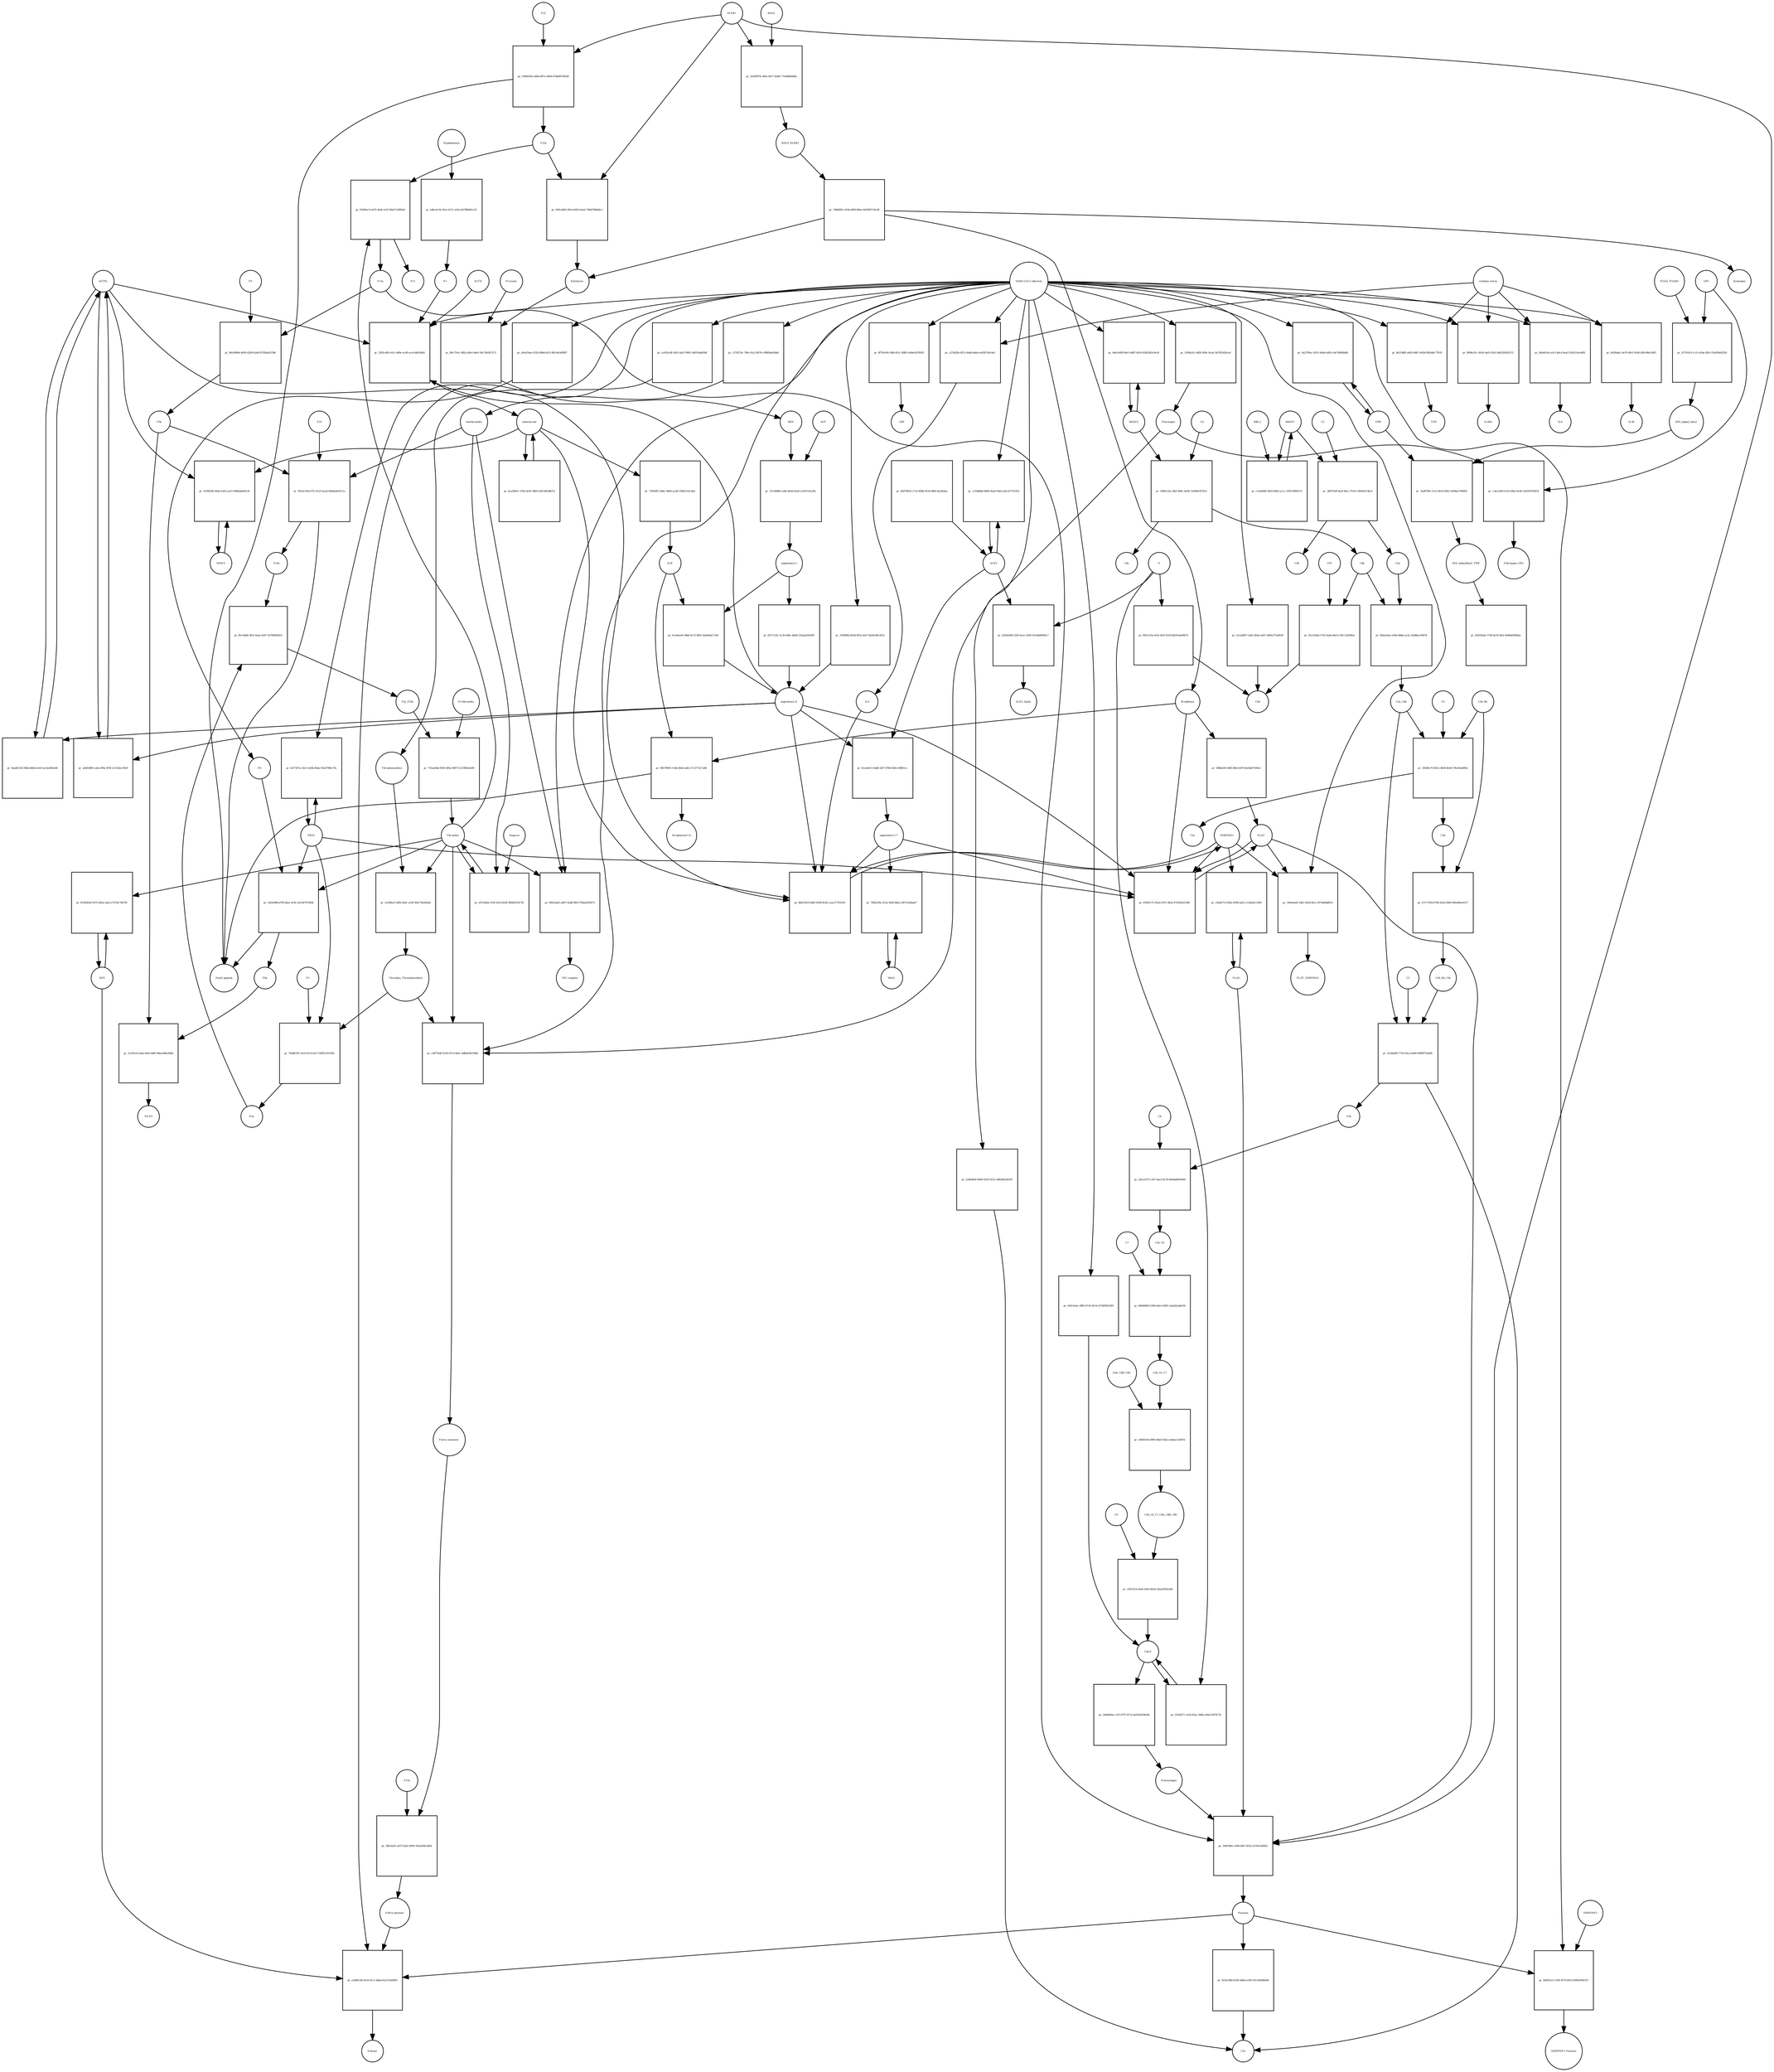 strict digraph  {
F8 [annotation="urn_miriam_hgnc_3546|urn_miriam_taxonomy_9606", bipartite=0, cls=macromolecule, fontsize=4, label=F8, shape=circle];
"pr_5efa098d-d7f9-4dec-8c9c-b3c407070fd4" [annotation="", bipartite=1, cls=process, fontsize=4, label="pr_5efa098d-d7f9-4dec-8c9c-b3c407070fd4", shape=square];
"Small peptide" [annotation=urn_miriam_mesh_D010446, bipartite=0, cls=macromolecule, fontsize=4, label="Small peptide", shape=circle];
F8a [annotation="urn_miriam_hgnc.symbol_F8|urn_miriam_mesh_D015944|urn_miriam_taxonomy_9606", bipartite=0, cls=macromolecule, fontsize=4, label=F8a, shape=circle];
Thrombin [annotation="urn_miriam_hgnc_3535|urn_miriam_taxonomy_9606", bipartite=0, cls=macromolecule, fontsize=4, label=Thrombin, shape=circle];
PROC [annotation="urn_miriam_hgnc_9451|urn_miriam_taxonomy_9606", bipartite=0, cls=macromolecule, fontsize=4, label=PROC, shape=circle];
AGTR1 [annotation=urn_miriam_hgnc_336, bipartite=0, cls=macromolecule, fontsize=4, label=AGTR1, shape=circle];
"pr_0aa66138-344b-466d-bc44-5ecfeefb6c86" [annotation="", bipartite=1, cls=process, fontsize=4, label="pr_0aa66138-344b-466d-bc44-5ecfeefb6c86", shape=square];
"angiotensin II" [annotation="urn_miriam_obo.chebi_CHEBI%3A2718|urn_miriam_taxonomy_9606", bipartite=0, cls="simple chemical", fontsize=4, label="angiotensin II", shape=circle];
NR3C2 [annotation="", bipartite=0, cls=macromolecule, fontsize=4, label=NR3C2, shape=circle];
"pr_4195f560-464a-4303-ae51-49bfabe69c34" [annotation="", bipartite=1, cls=process, fontsize=4, label="pr_4195f560-464a-4303-ae51-49bfabe69c34", shape=square];
aldosterone [annotation="urn_miriam_obo.chebi_CHEBI%3A27584", bipartite=0, cls="simple chemical", fontsize=4, label=aldosterone, shape=circle];
"pr_dca589e1-37de-4e91-9b03-b2b7d62d837a" [annotation="", bipartite=1, cls=process, fontsize=4, label="pr_dca589e1-37de-4e91-9b03-b2b7d62d837a", shape=square];
SERPINE1 [annotation="", bipartite=0, cls=macromolecule, fontsize=4, label=SERPINE1, shape=circle];
"pr_8b415619-bd6f-4589-8e42-caac57763359" [annotation="", bipartite=1, cls=process, fontsize=4, label="pr_8b415619-bd6f-4589-8e42-caac57763359", shape=square];
"angiotensin I-7" [annotation="urn_miriam_obo.chebi_CHEBI%3A55438|urn_miriam_taxonomy_9606", bipartite=0, cls="simple chemical", fontsize=4, label="angiotensin I-7", shape=circle];
IL6 [annotation="urn_miriam_hgnc_6018|urn_miriam_taxonomy_9606", bipartite=0, cls=macromolecule, fontsize=4, label=IL6, shape=circle];
"pr_3292cd0f-e41c-449e-ac60-ecac64424f9d" [annotation="", bipartite=1, cls=process, fontsize=4, label="pr_3292cd0f-e41c-449e-ac60-ecac64424f9d", shape=square];
"SARS-CoV-2 infection" [annotation="urn_miriam_taxonomy_2697049|urn_miriam_mesh_D012327", bipartite=0, cls=phenotype, fontsize=4, label="SARS-CoV-2 infection", shape=circle];
"K+" [annotation="urn_miriam_obo.chebi_CHEBI%3A29103", bipartite=0, cls="simple chemical", fontsize=4, label="K+", shape=circle];
ACTH [annotation=urn_miriam_hgnc_9201, bipartite=0, cls="simple chemical", fontsize=4, label=ACTH, shape=circle];
"pr_103fbffb-093d-4f52-ab27-b628c86c653c" [annotation="", bipartite=1, cls=process, fontsize=4, label="pr_103fbffb-093d-4f52-ab27-b628c86c653c", shape=square];
Bradykinin [annotation="urn_miriam_obo.chebi_CHEBI%3A3165|urn_miriam_taxonomy_9606", bipartite=0, cls=macromolecule, fontsize=4, label=Bradykinin, shape=circle];
"pr_98578993-11db-49a8-abb1-f113772c7a46" [annotation="", bipartite=1, cls=process, fontsize=4, label="pr_98578993-11db-49a8-abb1-f113772c7a46", shape=square];
"Bradykinin(1-5)" [annotation="urn_miriam_mesh_C079000|urn_miriam_taxonomy_9606", bipartite=0, cls=macromolecule, fontsize=4, label="Bradykinin(1-5)", shape=circle];
ACE [annotation="urn_miriam_hgnc_2707|urn_miriam_taxonomy_9606", bipartite=0, cls=macromolecule, fontsize=4, label=ACE, shape=circle];
"pr_5f8bb3f4-9d4f-4fb4-b470-8e64df7300e3" [annotation="", bipartite=1, cls=process, fontsize=4, label="pr_5f8bb3f4-9d4f-4fb4-b470-8e64df7300e3", shape=square];
PLAT [annotation="urn_miriam_hgnc_9051|urn_miriam_taxonomy_9606", bipartite=0, cls=macromolecule, fontsize=4, label=PLAT, shape=circle];
"pr_a0d0288f-ca0a-4f9a-876f-3c555dccf929" [annotation="", bipartite=1, cls=process, fontsize=4, label="pr_a0d0288f-ca0a-4f9a-876f-3c555dccf929", shape=square];
MAS1 [annotation="", bipartite=0, cls=macromolecule, fontsize=4, label=MAS1, shape=circle];
"pr_789b239e-321a-404f-bbb2-20f7cb1bbab7" [annotation="", bipartite=1, cls=process, fontsize=4, label="pr_789b239e-321a-404f-bbb2-20f7cb1bbab7", shape=square];
Fibrinogen [annotation="urn_miriam_pubmed_19296670|urn_miriam_obo.go_GO%3A0005577|urn_miriam_hgnc_3661|urn_miriam_hgnc_3662|urn_miriam_hgnc_3694|urn_miriam_taxonomy_9606", bipartite=0, cls=complex, fontsize=4, label=Fibrinogen, shape=circle];
"pr_c3ece500-f314-43ba-8c66-140247916f54" [annotation="", bipartite=1, cls=process, fontsize=4, label="pr_c3ece500-f314-43ba-8c66-140247916f54", shape=square];
GP6 [annotation="urn_miriam_hgnc_HGNC%3A14388|urn_miriam_taxonomy_9606", bipartite=0, cls=macromolecule, fontsize=4, label=GP6, shape=circle];
Fibrinogen_GP6 [annotation="urn_miriam_pubmed_19296670|urn_miriam_obo.go_GO%3A0005577|urn_miriam_hgnc_HGNC%3A14388|urn_miriam_taxonomy_9606", bipartite=0, cls=complex, fontsize=4, label=Fibrinogen_GP6, shape=circle];
GP6_alpha2_beta1 [annotation="urn_miriam_pubmed_25051961|urn_miriam_taxonomy_10090|urn_miriam_hgnc_14338|urn_miriam_hgnc_6137|urn_miriam_hgnc_6153", bipartite=0, cls=complex, fontsize=4, label=GP6_alpha2_beta1, shape=circle];
"pr_3ed67f0e-51e5-4b19-b961-4e98ae796494" [annotation="", bipartite=1, cls=process, fontsize=4, label="pr_3ed67f0e-51e5-4b19-b961-4e98ae796494", shape=square];
VWF [annotation="urn_miriam_hgnc_12726|urn_miriam_taxonomy_9606", bipartite=0, cls=macromolecule, fontsize=4, label=VWF, shape=circle];
GP6_alpha2beta1_VWF [annotation="urn_miriam_pubmed_25051961|urn_miriam_taxonomy_10090|urn_miriam_hgnc_14338|urn_miriam_hgnc_6137|urn_miriam_hgnc_6153|urn_miriam_hgnc_12726", bipartite=0, cls=complex, fontsize=4, label=GP6_alpha2beta1_VWF, shape=circle];
"pr_2f7103c3-cc13-41be-83fc-f2efd58d3350" [annotation="", bipartite=1, cls=process, fontsize=4, label="pr_2f7103c3-cc13-41be-83fc-f2efd58d3350", shape=square];
ITGA2_ITGAB1 [annotation="urn_miriam_intact_EBI-16428357|urn_miriam_hgnc_6137|urn_miriam_hgnc_6153|urn_miriam_taxonomy_9606", bipartite=0, cls=complex, fontsize=4, label=ITGA2_ITGAB1, shape=circle];
"pr_d5835ba0-1744-4e35-bfef-40d6dd380bac" [annotation="", bipartite=1, cls="omitted process", fontsize=4, label="pr_d5835ba0-1744-4e35-bfef-40d6dd380bac", shape=square];
"Fibrin polymer" [annotation="urn_miriam_mesh_C465961|urn_miriam_taxonomy_9606", bipartite=0, cls=macromolecule, fontsize=4, label="Fibrin polymer", shape=circle];
"pr_e2d9613b-01e0-41c1-bdab-fe2cf10a9f83" [annotation="", bipartite=1, cls=process, fontsize=4, label="pr_e2d9613b-01e0-41c1-bdab-fe2cf10a9f83", shape=square];
"D-dimer" [annotation="urn_miriam_pubmed_19008457|urn_miriam_mesh_C036309|urn_miriam_taxonomy_9606", bipartite=0, cls=macromolecule, fontsize=4, label="D-dimer", shape=circle];
Plasmin [annotation="urn_miriam_hgnc.symbol_PLG|urn_miriam_mesh_D005341|urn_miriam_brenda_3.4.21.7|urn_miriam_taxonomy_9606", bipartite=0, cls=macromolecule, fontsize=4, label=Plasmin, shape=circle];
TAFI [annotation="urn_miriam_hgnc_1546|urn_miriam_taxonomy_9606", bipartite=0, cls=macromolecule, fontsize=4, label=TAFI, shape=circle];
"Fibrin monomer" [annotation="urn_miriam_mesh_C011468|urn_miriam_taxonomy_9606", bipartite=0, cls=macromolecule, fontsize=4, label="Fibrin monomer", shape=circle];
"pr_38fcb201-a073-42fa-9095-302ee98c26b4" [annotation="", bipartite=1, cls=process, fontsize=4, label="pr_38fcb201-a073-42fa-9095-302ee98c26b4", shape=square];
F13a [annotation="urn_miriam_hgnc.symbol_F13|urn_miriam_mesh_D026122|urn_miriam_brenda_2.3.2.13|urn_miriam_taxonomy_9606", bipartite=0, cls=macromolecule, fontsize=4, label=F13a, shape=circle];
"pr_8e2186ff-a692-4d67-b928-f845ddc77b76" [annotation="", bipartite=1, cls=process, fontsize=4, label="pr_8e2186ff-a692-4d67-b928-f845ddc77b76", shape=square];
TNF [annotation="urn_miriam_hgnc_11892|urn_miriam_taxonomy_9606", bipartite=0, cls=macromolecule, fontsize=4, label=TNF, shape=circle];
"cytokine storm" [annotation="urn_miriam_pubmed_2504360|urn_miriam_taxonomy_9606", bipartite=0, cls=phenotype, fontsize=4, label="cytokine storm", shape=circle];
"pr_923ec80b-6249-48b4-a190-241cd9586446" [annotation="", bipartite=1, cls=process, fontsize=4, label="pr_923ec80b-6249-48b4-a190-241cd9586446", shape=square];
C5a [annotation="urn_miriam_hgnc.symbol_C5|urn_miriam_mesh_D015936|urn_miriam_taxonomy_9606", bipartite=0, cls=macromolecule, fontsize=4, label=C5a, shape=circle];
"pr_2dd9d65e-c12f-4797-917a-6e63a0038e9b" [annotation="", bipartite=1, cls=process, fontsize=4, label="pr_2dd9d65e-c12f-4797-917a-6e63a0038e9b", shape=square];
Plasminogen [annotation="urn_miriam_hgnc_9071|urn_miriam_taxonomy_9606", bipartite=0, cls=macromolecule, fontsize=4, label=Plasminogen, shape=circle];
"C5b-9" [annotation="urn_miriam_obo.go_GO%3A0005579|urn_miriam_mesh_D015938|urn_miriam_mesh_D050776|urn_miriam_hgnc_1339|urn_miriam_hgnc_1346|urn_miriam_hgnc_1352|urn_miriam_hgnc_1353|urn_miriam_hgnc_1354|urn_miriam_hgnc_1358|urn_miriam_taxonomy_9606", bipartite=0, cls=complex, fontsize=4, label="C5b-9", shape=circle];
C2 [annotation="urn_miriam_hgnc_1248|urn_miriam_taxonomy_9606", bipartite=0, cls=macromolecule, fontsize=4, label=C2, shape=circle];
"pr_28b7f5df-8a2f-46cc-97e0-13f40e613bc0" [annotation="", bipartite=1, cls=process, fontsize=4, label="pr_28b7f5df-8a2f-46cc-97e0-13f40e613bc0", shape=square];
C2a [annotation="urn_miriam_hgnc.symbol_C2|urn_miriam_mesh_D050678|urn_miriam_taxonomy_9606", bipartite=0, cls=macromolecule, fontsize=4, label=C2a, shape=circle];
C2b [annotation="urn_miriam_hgnc.symbol_C2|urn_miriam_mesh_D050679|urn_miriam_taxonomy_9606", bipartite=0, cls=macromolecule, fontsize=4, label=C2b, shape=circle];
MASP1 [annotation="urn_miriam_hgnc_6901|urn_miriam_taxonomy_9606", bipartite=0, cls=macromolecule, fontsize=4, label=MASP1, shape=circle];
"pr_8996c01c-4d16-4a01-85cf-4b0236302372" [annotation="", bipartite=1, cls=process, fontsize=4, label="pr_8996c01c-4d16-4a01-85cf-4b0236302372", shape=square];
IL2RA [annotation="urn_miriam_hgnc_6008|urn_miriam_taxonomy_9606", bipartite=0, cls=macromolecule, fontsize=4, label=IL2RA, shape=circle];
"pr_fda4414e-a3c5-4dc4-bea2-f1b5214ce805" [annotation="", bipartite=1, cls=process, fontsize=4, label="pr_fda4414e-a3c5-4dc4-bea2-f1b5214ce805", shape=square];
IL8 [annotation="urn_miriam_hgnc_6025|urn_miriam_taxonomy_9606", bipartite=0, cls=macromolecule, fontsize=4, label=IL8, shape=circle];
"pr_22d6d850-0649-4555-813c-0b824b2481f9" [annotation="", bipartite=1, cls=process, fontsize=4, label="pr_22d6d850-0649-4555-813c-0b824b2481f9", shape=square];
"pr_c27d42fa-6f12-44db-bab4-ee92874414e2" [annotation="", bipartite=1, cls=process, fontsize=4, label="pr_c27d42fa-6f12-44db-bab4-ee92874414e2", shape=square];
"pr_043fdabc-4a70-4fe1-8160-426c98e530f1" [annotation="", bipartite=1, cls=process, fontsize=4, label="pr_043fdabc-4a70-4fe1-8160-426c98e530f1", shape=square];
IL1B [annotation="urn_miriam_hgnc_5992|urn_miriam_taxonomy_9606", bipartite=0, cls=macromolecule, fontsize=4, label=IL1B, shape=circle];
Prorenin [annotation="urn_miriam_hgnc_9958|urn_miriam_taxonomy_9606", bipartite=0, cls=macromolecule, fontsize=4, label=Prorenin, shape=circle];
"pr_89c71fec-882a-40e5-8e6c-fdc7843b7573" [annotation="", bipartite=1, cls=process, fontsize=4, label="pr_89c71fec-882a-40e5-8e6c-fdc7843b7573", shape=square];
REN [annotation="urn_miriam_hgnc.symbol_REN|urn_miriam_taxonomy_9606", bipartite=0, cls=macromolecule, fontsize=4, label=REN, shape=circle];
Kallikrein [annotation="urn_miriam_hgnc.symbol_KLKB1|urn_miriam_mesh_D020842|urn_miriam_brenda_3.4.21.34|urn_miriam_taxonomy_9606", bipartite=0, cls=macromolecule, fontsize=4, label=Kallikrein, shape=circle];
KLKB1 [annotation="urn_miriam_hgnc_6371|urn_miriam_taxonomy_9606", bipartite=0, cls=macromolecule, fontsize=4, label=KLKB1, shape=circle];
"pr_850cd465-49c0-4452-bae5-766d7686d4c1" [annotation="", bipartite=1, cls=process, fontsize=4, label="pr_850cd465-49c0-4452-bae5-766d7686d4c1", shape=square];
F12a [annotation="urn_miriam_hgnc.symbol_F12|urn_miriam_mesh_D015956|urn_miriam_brenda_3.4.21.38|urn_miriam_taxonomy_9606", bipartite=0, cls=macromolecule, fontsize=4, label=F12a, shape=circle];
"pr_ca925e38-5b55-4af1-9963-3d91fab8036f" [annotation="", bipartite=1, cls=process, fontsize=4, label="pr_ca925e38-5b55-4af1-9963-3d91fab8036f", shape=square];
Thrombomodulin [annotation="urn_miriam_hgnc_11784|urn_miriam_taxonomy_9606", bipartite=0, cls=macromolecule, fontsize=4, label=Thrombomodulin, shape=circle];
"pr_b9d5f1e2-1039-4f74-b053-f699a992f337" [annotation="", bipartite=1, cls=process, fontsize=4, label="pr_b9d5f1e2-1039-4f74-b053-f699a992f337", shape=square];
SERPINF2 [annotation="urn_miriam_hgnc_9075|urn_miriam_taxonomy_9606", bipartite=0, cls=macromolecule, fontsize=4, label=SERPINF2, shape=circle];
SERPINF2_Plasmin [annotation="urn_miriam_pubmed_2437112|urn_miriam_biogrid_314240|urn_miriam_hgnc_9075|urn_miriam_mesh_D005341|urn_miriam_taxonomy_9606", bipartite=0, cls=complex, fontsize=4, label=SERPINF2_Plasmin, shape=circle];
"pr_e2ca9607-3ad1-4b9a-a837-8d9e275e6628" [annotation="", bipartite=1, cls=process, fontsize=4, label="pr_e2ca9607-3ad1-4b9a-a837-8d9e275e6628", shape=square];
C4d [annotation="urn_miriam_hgnc.symbol_C4b|urn_miriam_mesh_C032261|urn_miriam_taxonomy_9606", bipartite=0, cls=macromolecule, fontsize=4, label=C4d, shape=circle];
"pr_092cb1bc-0f85-4733-8214-2376f09332f9" [annotation="", bipartite=1, cls=process, fontsize=4, label="pr_092cb1bc-0f85-4733-8214-2376f09332f9", shape=square];
"pr_bcf7307a-16c5-4c8b-85da-502d7900c7fe" [annotation="", bipartite=1, cls=process, fontsize=4, label="pr_bcf7307a-16c5-4c8b-85da-502d7900c7fe", shape=square];
"pr_0a2795ec-9215-40ab-b493-c8e7b99fbdbf" [annotation="", bipartite=1, cls=process, fontsize=4, label="pr_0a2795ec-9215-40ab-b493-c8e7b99fbdbf", shape=square];
"pr_0f781e94-34fb-431c-80fb-5a9a62d79935" [annotation="", bipartite=1, cls=process, fontsize=4, label="pr_0f781e94-34fb-431c-80fb-5a9a62d79935", shape=square];
CRP [annotation="urn_miriam_hgnc_2367|urn_miriam_taxonomy_9606", bipartite=0, cls=macromolecule, fontsize=4, label=CRP, shape=circle];
"pr_01fafb71-1e59-45ec-9d8a-e66a7447817b" [annotation="", bipartite=1, cls=process, fontsize=4, label="pr_01fafb71-1e59-45ec-9d8a-e66a7447817b", shape=square];
S [annotation="urn_miriam_uniprot_P0DTC2|urn_miriam_uniprot_P59594|urn_miriam_taxonomy_2697049", bipartite=0, cls=macromolecule, fontsize=4, label=S, shape=circle];
"pr_f95e155a-fe42-4fef-8318-86181de69674" [annotation="", bipartite=1, cls=process, fontsize=4, label="pr_f95e155a-fe42-4fef-8318-86181de69674", shape=square];
"pr_0ceeb413-5bd6-43f7-87b0-6b9c108f61cc" [annotation="", bipartite=1, cls=process, fontsize=4, label="pr_0ceeb413-5bd6-43f7-87b0-6b9c108f61cc", shape=square];
ACE2 [annotation="urn_miriam_hgnc_13557|urn_miriam_taxonomy_9606", bipartite=0, cls=macromolecule, fontsize=4, label=ACE2, shape=circle];
"pr_49d79823-c714-40bb-8154-d89c2bc6b4ea" [annotation="", bipartite=1, cls=process, fontsize=4, label="pr_49d79823-c714-40bb-8154-d89c2bc6b4ea", shape=square];
"pr_d320e0d9-52d3-4cec-b2f0-05c6b89494c7" [annotation="", bipartite=1, cls=process, fontsize=4, label="pr_d320e0d9-52d3-4cec-b2f0-05c6b89494c7", shape=square];
ACE2_Spike [annotation="urn_miriam_pdb_6CS2|urn_miriam_hgnc_13557|urn_miriam_uniprot_P0DTC2|urn_miriam_taxonomy_9606|urn_miriam_taxonomy_2697049", bipartite=0, cls=complex, fontsize=4, label=ACE2_Spike, shape=circle];
"pr_c218b6b6-8b66-4aa6-99a5-ab1cb77d1922" [annotation="", bipartite=1, cls=process, fontsize=4, label="pr_c218b6b6-8b66-4aa6-99a5-ab1cb77d1922", shape=square];
"pr_c376274c-76fe-43c2-b076-c9f808ed26dd" [annotation="", bipartite=1, cls=process, fontsize=4, label="pr_c376274c-76fe-43c2-b076-c9f808ed26dd", shape=square];
Antithrombin [annotation="urn_miriam_hgnc_775|urn_miriam_taxonomy_9606", bipartite=0, cls=macromolecule, fontsize=4, label=Antithrombin, shape=circle];
"pr_d5e01bea-0126-488d-8cf3-80c0dcbff887" [annotation="", bipartite=1, cls=process, fontsize=4, label="pr_d5e01bea-0126-488d-8cf3-80c0dcbff887", shape=square];
C4b [annotation="urn_miriam_hgnc_1324|urn_miriam_taxonomy_9606", bipartite=0, cls=macromolecule, fontsize=4, label=C4b, shape=circle];
"pr_91e324ab-37d3-4a4a-b6c6-16fcc262f8e4" [annotation="", bipartite=1, cls=process, fontsize=4, label="pr_91e324ab-37d3-4a4a-b6c6-16fcc262f8e4", shape=square];
CFI [annotation="urn_miriam_hgnc_2771|urn_miriam_taxonomy_9606", bipartite=0, cls=macromolecule, fontsize=4, label=CFI, shape=circle];
C3b [annotation="urn_miriam_hgnc.symbol_C3|urn_miriam_mesh_D003179|urn_miriam_taxonomy_9606", bipartite=0, cls=macromolecule, fontsize=4, label=C3b, shape=circle];
"pr_b7117929-0768-45a4-89f4-4f6e08ee6157" [annotation="", bipartite=1, cls=process, fontsize=4, label="pr_b7117929-0768-45a4-89f4-4f6e08ee6157", shape=square];
C3b_Bb [annotation="urn_miriam_pubmed_12440962|urn_miriam_brenda_3.4.21.47|urn_miriam_mesh_D051561|urn_miriam_mesh_D003179|urn_miriam_hgnc_1037|urn_miriam_taxonomy_9606", bipartite=0, cls=complex, fontsize=4, label=C3b_Bb, shape=circle];
C3b_Bb_C3b [annotation="urn_miriam_pubmed_12440962|urn_miriam_brenda_34.4.21.47|urn_miriam_mesh_D051566|urn_miriam_mesh_D003179|urn_miriam_hgnc_1037|urn_miriam_taxonomy_9606", bipartite=0, cls=complex, fontsize=4, label=C3b_Bb_C3b, shape=circle];
"pr_95da1bae-e444-4bbb-ac2a-35d8bec05878" [annotation="", bipartite=1, cls=process, fontsize=4, label="pr_95da1bae-e444-4bbb-ac2a-35d8bec05878", shape=square];
C2a_C4b [annotation="urn_miriam_mesh_D051574|urn_miriam_brenda_3.4.21.43|urn_miriam_mesh_D050678|urn_miriam_hgnc_1324|urn_miriam_taxonomy_9606", bipartite=0, cls=complex, fontsize=4, label=C2a_C4b, shape=circle];
C4 [annotation="urn_miriam_mesh_D00318|urn_miriam_taxonomy_9606", bipartite=0, cls=macromolecule, fontsize=4, label=C4, shape=circle];
"pr_1680c23e-34ef-4b8c-9e0b-7e994b7879c0" [annotation="", bipartite=1, cls=process, fontsize=4, label="pr_1680c23e-34ef-4b8c-9e0b-7e994b7879c0", shape=square];
C4a [annotation="urn_miriam_hgnc_1323|urn_miriam_taxonomy_9606", bipartite=0, cls=macromolecule, fontsize=4, label=C4a, shape=circle];
MASP2 [annotation="urn_miriam_hgnc_6902|urn_miriam_taxonomy_9606", bipartite=0, cls=macromolecule, fontsize=4, label=MASP2, shape=circle];
"pr_cc6a69df-36e9-4462-ac1c-105f138847c4" [annotation="", bipartite=1, cls=process, fontsize=4, label="pr_cc6a69df-36e9-4462-ac1c-105f138847c4", shape=square];
MBL2 [annotation="urn_miriam_hgnc_6902|urn_miriam_taxonomy_9606", bipartite=0, cls=macromolecule, fontsize=4, label=MBL2, shape=circle];
"pr_0de1e89f-60e1-4d87-841d-83d2583c9e18" [annotation="", bipartite=1, cls=process, fontsize=4, label="pr_0de1e89f-60e1-4d87-841d-83d2583c9e18", shape=square];
PLAU [annotation="urn_miriam_hgnc_9052|urn_miriam_taxonomy_9606", bipartite=0, cls=macromolecule, fontsize=4, label=PLAU, shape=circle];
"pr_c6a4b713-f0b2-4598-baf2-c129a85c3360" [annotation="", bipartite=1, cls=process, fontsize=4, label="pr_c6a4b713-f0b2-4598-baf2-c129a85c3360", shape=square];
C5b_C6_C7_C8A_C8B_C8G [annotation="urn_miriam_pubmed_28630159|urn_miriam_mesh_C042295|urn_miriam_mesh_D050776|urn_miriam_hgnc_1339|urn_miriam_hgnc_1352|urn_miriam_hgnc_1353|urn_miriam_hgnc_1354|urn_miriam_taxonomy_9606", bipartite=0, cls=complex, fontsize=4, label=C5b_C6_C7_C8A_C8B_C8G, shape=circle];
"pr_cf5f15c9-e6e4-4363-8b1b-20aef38243d9" [annotation="", bipartite=1, cls=process, fontsize=4, label="pr_cf5f15c9-e6e4-4363-8b1b-20aef38243d9", shape=square];
C9 [annotation="urn_miriam_hgnc_1358|urn_miriam_taxonomy_9606", bipartite=0, cls=macromolecule, fontsize=4, label=C9, shape=circle];
C5b_C6_C7 [annotation="urn_miriam_pubmed_28630159|urn_miriam_mesh_C037453|urn_miriam_mesh_D050776|urn_miriam_hgnc_1339|urn_miriam_hgnc_1346|urn_miriam_taxonomy_9606", bipartite=0, cls=complex, fontsize=4, label=C5b_C6_C7, shape=circle];
"pr_18f40e58-6990-46d3-93be-ee8aee12887d" [annotation="", bipartite=1, cls=process, fontsize=4, label="pr_18f40e58-6990-46d3-93be-ee8aee12887d", shape=square];
C8A_C8B_C8G [annotation="urn_miriam_mesh_D003185|urn_miriam_hgnc_1353|urn_miriam_hgnc_1352|urn_miriam_hgnc_1354|urn_miriam_taxonomy_9606", bipartite=0, cls=complex, fontsize=4, label=C8A_C8B_C8G, shape=circle];
C5b_C6 [annotation="urn_miriam_mesh_C050974|urn_miriam_mesh_D050776|urn_miriam_hgnc_1339|urn_miriam_taxonomy_9606", bipartite=0, cls=complex, fontsize=4, label=C5b_C6, shape=circle];
"pr_96b00865-5399-40e2-8295-2ab2d1abb356" [annotation="", bipartite=1, cls=process, fontsize=4, label="pr_96b00865-5399-40e2-8295-2ab2d1abb356", shape=square];
C7 [annotation="urn_miriam_hgnc_HGNC%3A1346|urn_miriam_taxonomy_9606", bipartite=0, cls=macromolecule, fontsize=4, label=C7, shape=circle];
C5b [annotation="urn_miriam_hgnc.symbol_C5|urn_miriam_mesh_D050776|urn_miriam_taxonomy_9606", bipartite=0, cls=macromolecule, fontsize=4, label=C5b, shape=circle];
"pr_2d2ce475-c1b7-4ae2-8c78-8646d9605048" [annotation="", bipartite=1, cls=process, fontsize=4, label="pr_2d2ce475-c1b7-4ae2-8c78-8646d9605048", shape=square];
C6 [annotation="urn_miriam_hgnc_1339|urn_miriam_taxonomy_9606", bipartite=0, cls=macromolecule, fontsize=4, label=C6, shape=circle];
C5 [annotation="urn_miriam_hgnc_1331|urn_miriam_taxonomy_9606", bipartite=0, cls=macromolecule, fontsize=4, label=C5, shape=circle];
"pr_5c44edfb-7734-43ce-ba90-499f872a49fc" [annotation="", bipartite=1, cls=process, fontsize=4, label="pr_5c44edfb-7734-43ce-ba90-499f872a49fc", shape=square];
C3 [annotation="urn_miriam_hgnc_1318|urn_miriam_taxonomy_9606", bipartite=0, cls=macromolecule, fontsize=4, label=C3, shape=circle];
"pr_29284c76-6612-4604-8e64-7fb243a6ffb2" [annotation="", bipartite=1, cls=process, fontsize=4, label="pr_29284c76-6612-4604-8e64-7fb243a6ffb2", shape=square];
C3a [annotation="urn_miriam_hgnc.symbol_C3|urn_miriam_mesh_D015926|urn_miriam_taxonomy_9606", bipartite=0, cls=macromolecule, fontsize=4, label=C3a, shape=circle];
"pr_5e388ecf-e8f6-4e8c-a16f-360c74e06a4b" [annotation="", bipartite=1, cls=process, fontsize=4, label="pr_5e388ecf-e8f6-4e8c-a16f-360c74e06a4b", shape=square];
Thrombin_Thrombomodulin [annotation="urn_miriam_pubmed_6282863|urn_miriam_taxonomy_9986|urn_miriam_biogrid_283352|urn_miriam_mesh_D013917|urn_miriam_hgnc_11784", bipartite=0, cls=complex, fontsize=4, label=Thrombin_Thrombomodulin, shape=circle];
"pr_c407544f-8145-47c6-bb5c-ddbb636239dd" [annotation="", bipartite=1, cls=process, fontsize=4, label="pr_c407544f-8145-47c6-bb5c-ddbb636239dd", shape=square];
KNG1_KLKB1 [annotation="urn_miriam_pubmed_17598838|urn_miriam_intact_EBI-10087151|urn_miriam_hgnc_6371|urn_miriam_hgnc_6383|urn_miriam_taxonomy_9606", bipartite=0, cls=complex, fontsize=4, label=KNG1_KLKB1, shape=circle];
"pr_74bf669c-41b6-4f60-86ee-045909714c48" [annotation="", bipartite=1, cls=process, fontsize=4, label="pr_74bf669c-41b6-4f60-86ee-045909714c48", shape=square];
Kininogen [annotation="urn_miriam_hgnc.symbol_KNG1|urn_miriam_mesh_D019679|urn_miriam_taxonomy_9606", bipartite=0, cls=macromolecule, fontsize=4, label=Kininogen, shape=circle];
"pr_5199a31c-8d5f-458c-8cad-3b70f1d20ce4" [annotation="", bipartite=1, cls=process, fontsize=4, label="pr_5199a31c-8d5f-458c-8cad-3b70f1d20ce4", shape=square];
"angiotensin I" [annotation="urn_miriam_obo.chebi_CHEBI%3A2718|urn_miriam_taxonomy_9606", bipartite=0, cls="simple chemical", fontsize=4, label="angiotensin I", shape=circle];
"pr_827c123c-2c39-40bc-b8d4-532aad35b3f9" [annotation="", bipartite=1, cls=process, fontsize=4, label="pr_827c123c-2c39-40bc-b8d4-532aad35b3f9", shape=square];
"pr_394e4a60-1d61-4428-bfce-3074d0bdff26" [annotation="", bipartite=1, cls=process, fontsize=4, label="pr_394e4a60-1d61-4428-bfce-3074d0bdff26", shape=square];
PLAT_SERPINE1 [annotation="urn_miriam_pubmed_22449964|urn_miriam_intact_EBI-7800882|urn_miriam_hgnc_9051|urn_miriam_hgnc_8593|urn_miriam_taxonomy_9606", bipartite=0, cls=complex, fontsize=4, label=PLAT_SERPINE1, shape=circle];
"pr_01063b56-5475-485a-abe5-e747dc7647f6" [annotation="", bipartite=1, cls=process, fontsize=4, label="pr_01063b56-5475-485a-abe5-e747dc7647f6", shape=square];
"pr_83995172-95a0-47b7-9fa0-47293d1d13b0" [annotation="", bipartite=1, cls=process, fontsize=4, label="pr_83995172-95a0-47b7-9fa0-47293d1d13b0", shape=square];
"pr_08614ab5-ed97-42d8-9ff4-f7b6ad593b7e" [annotation="", bipartite=1, cls=process, fontsize=4, label="pr_08614ab5-ed97-42d8-9ff4-f7b6ad593b7e", shape=square];
"TAT complex" [annotation="urn_miriam_pubmed_22930518|urn_miriam_mesh_C046193|urn_miriam_mesh_D013917|urn_miriam_hgnc_775|urn_miriam_taxonomy_9606", bipartite=0, cls=complex, fontsize=4, label="TAT complex", shape=circle];
"pr_1b9f188e-e308-4df1-8532-e57b3cfdf4b1" [annotation="", bipartite=1, cls=process, fontsize=4, label="pr_1b9f188e-e308-4df1-8532-e57b3cfdf4b1", shape=square];
F11a [annotation="urn_miriam_hgnc.symbol_F11|urn_miriam_mesh_D015945|urn_miriam_brenda_3.4.21.27|urn_miriam_taxonomy_9606", bipartite=0, cls=macromolecule, fontsize=4, label=F11a, shape=circle];
"pr_ef519deb-cf38-43c0-824f-984bf2f34178" [annotation="", bipartite=1, cls=process, fontsize=4, label="pr_ef519deb-cf38-43c0-824f-984bf2f34178", shape=square];
Heparin [annotation="urn_miriam_pubmed_708377|urn_miriam_obo.chebi_CHEBI%3A28304|urn_miriam_taxonomy_9606", bipartite=0, cls="simple chemical", fontsize=4, label=Heparin, shape=circle];
Prothrombin [annotation="urn_miriam_hgnc_3535|urn_miriam_taxonomy_9606", bipartite=0, cls=macromolecule, fontsize=4, label=Prothrombin, shape=circle];
"pr_755ea0bd-9939-4f0a-9097-fc3190b3dc89" [annotation="", bipartite=1, cls=process, fontsize=4, label="pr_755ea0bd-9939-4f0a-9097-fc3190b3dc89", shape=square];
F5a_F10a [annotation="urn_miriam_pubmed_2303476|urn_miriam_mesh_C022475|urn_miriam_mesh_D15943|urn_miriam_mesh_D015951|urn_miriam_taxonomy_9606", bipartite=0, cls=complex, fontsize=4, label=F5a_F10a, shape=circle];
F10a [annotation="urn_miriam_hgnc.symbol_F10|urn_miriam_mesh_D015951|urn_miriam_brenda_3.4.21.6|urn_miriam_taxonomy_9606", bipartite=0, cls=macromolecule, fontsize=4, label=F10a, shape=circle];
"pr_ffe14bbb-9f2e-4eaf-a587-1b7f6fdf4431" [annotation="", bipartite=1, cls=process, fontsize=4, label="pr_ffe14bbb-9f2e-4eaf-a587-1b7f6fdf4431", shape=square];
F5a [annotation="urn_miriam_hgnc.symbol_F5|urn_miriam_mesh_D015943|urn_miriam_taxonomy_9606", bipartite=0, cls=macromolecule, fontsize=4, label=F5a, shape=circle];
F5 [annotation="urn_miriam_hgnc_3541|urn_miriam_taxonomy_9606", bipartite=0, cls=macromolecule, fontsize=4, label=F5, shape=circle];
"pr_70bdb7d5-3e19-411d-b2c7-bf8521912f6c" [annotation="", bipartite=1, cls=process, fontsize=4, label="pr_70bdb7d5-3e19-411d-b2c7-bf8521912f6c", shape=square];
F9a [annotation="urn_miriam_hgnc.symbol_F9|urn_miriam_mesh_D015949|urn_miriam_taxonomy_9606", bipartite=0, cls=macromolecule, fontsize=4, label=F9a, shape=circle];
"pr_21cffecb-fa4a-40ee-8df0-9bea20be39bd" [annotation="", bipartite=1, cls=process, fontsize=4, label="pr_21cffecb-fa4a-40ee-8df0-9bea20be39bd", shape=square];
F8_F9 [annotation="urn_miriam_pubmed_22471307|urn_miriam_hgnc_3546|urn_miriam_hgnc_35531|urn_miriam_intact_EBI-11621595|urn_miriam_taxonomy_9606", bipartite=0, cls=complex, fontsize=4, label=F8_F9, shape=circle];
F9 [annotation="urn_miriam_hgnc_35531|urn_miriam_taxonomy_9606", bipartite=0, cls=macromolecule, fontsize=4, label=F9, shape=circle];
"pr_86c60864-4656-4209-b24d-97f2bb43539b" [annotation="", bipartite=1, cls=process, fontsize=4, label="pr_86c60864-4656-4209-b24d-97f2bb43539b", shape=square];
"pr_1b189978-24b2-49c7-82db-77e44bf6dd9a" [annotation="", bipartite=1, cls=process, fontsize=4, label="pr_1b189978-24b2-49c7-82db-77e44bf6dd9a", shape=square];
KNG1 [annotation="urn_miriam_hgnc.symbol_6383|urn_miriam_taxonomy_9606", bipartite=0, cls=macromolecule, fontsize=4, label=KNG1, shape=circle];
"pr_f2460ac5-ab70-4fa8-a21f-06af113895a6" [annotation="", bipartite=1, cls=process, fontsize=4, label="pr_f2460ac5-ab70-4fa8-a21f-06af113895a6", shape=square];
F11 [annotation="urn_miriam_hgnc_3529|urn_miriam_taxonomy_9606", bipartite=0, cls=macromolecule, fontsize=4, label=F11, shape=circle];
F12 [annotation="urn_miriam_hgnc_3530|urn_miriam_taxonomy_9606", bipartite=0, cls=macromolecule, fontsize=4, label=F12, shape=circle];
"pr_0300d305-a46b-487e-a80d-d74d48746545" [annotation="", bipartite=1, cls=process, fontsize=4, label="pr_0300d305-a46b-487e-a80d-d74d48746545", shape=square];
"pr_0ce4aee9-3db0-4c72-8f01-0a06e8a17e0c" [annotation="", bipartite=1, cls=process, fontsize=4, label="pr_0ce4aee9-3db0-4c72-8f01-0a06e8a17e0c", shape=square];
F10 [annotation="urn_miriam_hgnc_3528|urn_miriam_taxonomy_9606", bipartite=0, cls=macromolecule, fontsize=4, label=F10, shape=circle];
"pr_4932e76d-b751-4125-bca6-6d4da8e0511a" [annotation="", bipartite=1, cls=process, fontsize=4, label="pr_4932e76d-b751-4125-bca6-6d4da8e0511a", shape=square];
AGT [annotation="urn_miriam_hgnc_333|urn_miriam_taxonomy_9606", bipartite=0, cls=macromolecule, fontsize=4, label=AGT, shape=circle];
"pr_31c40808-cebb-4d3d-b5a9-e126151fa38c" [annotation="", bipartite=1, cls=process, fontsize=4, label="pr_31c40808-cebb-4d3d-b5a9-e126151fa38c", shape=square];
"pr_73093ff3-5b8c-4864-acd9-196b27e0c46a" [annotation="", bipartite=1, cls=process, fontsize=4, label="pr_73093ff3-5b8c-4864-acd9-196b27e0c46a", shape=square];
"pr_edbc4c04-16ce-4121-a03a-b478fb601c55" [annotation="", bipartite=1, cls=process, fontsize=4, label="pr_edbc4c04-16ce-4121-a03a-b478fb601c55", shape=square];
Hypokalemia [annotation="urn_miriam_mesh_D007008|urn_miriam_taxonomy_9606", bipartite=0, cls=phenotype, fontsize=4, label=Hypokalemia, shape=circle];
F8 -> "pr_5efa098d-d7f9-4dec-8c9c-b3c407070fd4"  [annotation="", interaction_type=consumption];
"pr_5efa098d-d7f9-4dec-8c9c-b3c407070fd4" -> "Small peptide"  [annotation="", interaction_type=production];
"pr_5efa098d-d7f9-4dec-8c9c-b3c407070fd4" -> F8a  [annotation="", interaction_type=production];
F8a -> "pr_21cffecb-fa4a-40ee-8df0-9bea20be39bd"  [annotation="", interaction_type=consumption];
Thrombin -> "pr_5efa098d-d7f9-4dec-8c9c-b3c407070fd4"  [annotation="urn_miriam_pubmed_15746105|urn_miriam_taxonomy_9606", interaction_type=catalysis];
Thrombin -> "pr_5e388ecf-e8f6-4e8c-a16f-360c74e06a4b"  [annotation="", interaction_type=consumption];
Thrombin -> "pr_c407544f-8145-47c6-bb5c-ddbb636239dd"  [annotation="urn_miriam_pubmed_6282863|urn_miriam_pubmed_28228446|urn_miriam_pubmed_2117226|urn_miriam_taxonomy_9606", interaction_type=catalysis];
Thrombin -> "pr_01063b56-5475-485a-abe5-e747dc7647f6"  [annotation="urn_miriam_pubmed_23809134|urn_miriam_taxonomy_9823", interaction_type=catalysis];
Thrombin -> "pr_08614ab5-ed97-42d8-9ff4-f7b6ad593b7e"  [annotation="", interaction_type=consumption];
Thrombin -> "pr_ef519deb-cf38-43c0-824f-984bf2f34178"  [annotation="", interaction_type=consumption];
Thrombin -> "pr_f2460ac5-ab70-4fa8-a21f-06af113895a6"  [annotation="urn_miriam_pubmed_21304106|urn_miriam_pubmed_8631976|urn_miriam_taxonomy_9606", interaction_type=catalysis];
PROC -> "pr_5efa098d-d7f9-4dec-8c9c-b3c407070fd4"  [annotation="urn_miriam_pubmed_15746105|urn_miriam_taxonomy_9606", interaction_type=inhibition];
PROC -> "pr_bcf7307a-16c5-4c8b-85da-502d7900c7fe"  [annotation="", interaction_type=consumption];
PROC -> "pr_83995172-95a0-47b7-9fa0-47293d1d13b0"  [annotation="urn_miriam_pubmed_10373228|urn_miriam_pubmed_3124286|urn_miriam_taxonomy_9606|urn_miriam_pubmed_12091055|urn_miriam_pubmed_3096399", interaction_type=inhibition];
PROC -> "pr_70bdb7d5-3e19-411d-b2c7-bf8521912f6c"  [annotation="urn_miriam_pubmed_6282863|urn_miriam_pubmed_6572921|urn_miriam_pubmed_2322551|urn_miriam_taxonomy_9606", interaction_type=inhibition];
AGTR1 -> "pr_0aa66138-344b-466d-bc44-5ecfeefb6c86"  [annotation="", interaction_type=consumption];
AGTR1 -> "pr_4195f560-464a-4303-ae51-49bfabe69c34"  [annotation="urn_miriam_pubmed_21349712|urn_miriam_taxonomy_10116|urn_miriam_pubmed_7045029|urn_miriam_taxonomy_10090", interaction_type=catalysis];
AGTR1 -> "pr_8b415619-bd6f-4589-8e42-caac57763359"  [annotation="urn_miriam_pubmed_2091055|urn_miriam_taxonomy_9606|urn_miriam_pubmed_8034668|urn_miriam_pubmed_20591974|urn_miriam_pubmed_11983698", interaction_type=catalysis];
AGTR1 -> "pr_3292cd0f-e41c-449e-ac60-ecac64424f9d"  [annotation="urn_miriam_pubmed_8404594|urn_miriam_taxonomy_9606|urn_miriam_pubmed_173529|urn_miriam_taxonomy_9615|urn_miriam_pubmed_32565254", interaction_type=catalysis];
AGTR1 -> "pr_a0d0288f-ca0a-4f9a-876f-3c555dccf929"  [annotation="", interaction_type=consumption];
"pr_0aa66138-344b-466d-bc44-5ecfeefb6c86" -> AGTR1  [annotation="", interaction_type=production];
"angiotensin II" -> "pr_0aa66138-344b-466d-bc44-5ecfeefb6c86"  [annotation="", interaction_type=stimulation];
"angiotensin II" -> "pr_8b415619-bd6f-4589-8e42-caac57763359"  [annotation="urn_miriam_pubmed_2091055|urn_miriam_taxonomy_9606|urn_miriam_pubmed_8034668|urn_miriam_pubmed_20591974|urn_miriam_pubmed_11983698", interaction_type=catalysis];
"angiotensin II" -> "pr_3292cd0f-e41c-449e-ac60-ecac64424f9d"  [annotation="urn_miriam_pubmed_8404594|urn_miriam_taxonomy_9606|urn_miriam_pubmed_173529|urn_miriam_taxonomy_9615|urn_miriam_pubmed_32565254", interaction_type=catalysis];
"angiotensin II" -> "pr_a0d0288f-ca0a-4f9a-876f-3c555dccf929"  [annotation="urn_miriam_pubmed_8158359|urn_miriam_taxonomy_9606", interaction_type=stimulation];
"angiotensin II" -> "pr_0ceeb413-5bd6-43f7-87b0-6b9c108f61cc"  [annotation="", interaction_type=consumption];
"angiotensin II" -> "pr_83995172-95a0-47b7-9fa0-47293d1d13b0"  [annotation="urn_miriam_pubmed_10373228|urn_miriam_pubmed_3124286|urn_miriam_taxonomy_9606|urn_miriam_pubmed_12091055|urn_miriam_pubmed_3096399", interaction_type=catalysis];
NR3C2 -> "pr_4195f560-464a-4303-ae51-49bfabe69c34"  [annotation="", interaction_type=consumption];
"pr_4195f560-464a-4303-ae51-49bfabe69c34" -> NR3C2  [annotation="", interaction_type=production];
aldosterone -> "pr_4195f560-464a-4303-ae51-49bfabe69c34"  [annotation="urn_miriam_pubmed_21349712|urn_miriam_taxonomy_10116|urn_miriam_pubmed_7045029|urn_miriam_taxonomy_10090", interaction_type=stimulation];
aldosterone -> "pr_dca589e1-37de-4e91-9b03-b2b7d62d837a"  [annotation="", interaction_type=consumption];
aldosterone -> "pr_8b415619-bd6f-4589-8e42-caac57763359"  [annotation="urn_miriam_pubmed_2091055|urn_miriam_taxonomy_9606|urn_miriam_pubmed_8034668|urn_miriam_pubmed_20591974|urn_miriam_pubmed_11983698", interaction_type=catalysis];
aldosterone -> "pr_73093ff3-5b8c-4864-acd9-196b27e0c46a"  [annotation="urn_miriam_pubmed_5932931|urn_miriam_taxonomy_10116", interaction_type=catalysis];
"pr_dca589e1-37de-4e91-9b03-b2b7d62d837a" -> aldosterone  [annotation="", interaction_type=production];
SERPINE1 -> "pr_8b415619-bd6f-4589-8e42-caac57763359"  [annotation="", interaction_type=consumption];
SERPINE1 -> "pr_c6a4b713-f0b2-4598-baf2-c129a85c3360"  [annotation="urn_miriam_pubmed_21199867|urn_miriam_taxonomy_9606", interaction_type=inhibition];
SERPINE1 -> "pr_394e4a60-1d61-4428-bfce-3074d0bdff26"  [annotation="", interaction_type=consumption];
SERPINE1 -> "pr_83995172-95a0-47b7-9fa0-47293d1d13b0"  [annotation="urn_miriam_pubmed_10373228|urn_miriam_pubmed_3124286|urn_miriam_taxonomy_9606|urn_miriam_pubmed_12091055|urn_miriam_pubmed_3096399", interaction_type=inhibition];
"pr_8b415619-bd6f-4589-8e42-caac57763359" -> SERPINE1  [annotation="", interaction_type=production];
"angiotensin I-7" -> "pr_8b415619-bd6f-4589-8e42-caac57763359"  [annotation="urn_miriam_pubmed_2091055|urn_miriam_taxonomy_9606|urn_miriam_pubmed_8034668|urn_miriam_pubmed_20591974|urn_miriam_pubmed_11983698", interaction_type=inhibition];
"angiotensin I-7" -> "pr_789b239e-321a-404f-bbb2-20f7cb1bbab7"  [annotation="urn_miriam_pubmed_18026570|urn_miriam_taxonomy_10090", interaction_type=stimulation];
"angiotensin I-7" -> "pr_83995172-95a0-47b7-9fa0-47293d1d13b0"  [annotation="urn_miriam_pubmed_10373228|urn_miriam_pubmed_3124286|urn_miriam_taxonomy_9606|urn_miriam_pubmed_12091055|urn_miriam_pubmed_3096399", interaction_type=inhibition];
IL6 -> "pr_8b415619-bd6f-4589-8e42-caac57763359"  [annotation="urn_miriam_pubmed_2091055|urn_miriam_taxonomy_9606|urn_miriam_pubmed_8034668|urn_miriam_pubmed_20591974|urn_miriam_pubmed_11983698", interaction_type=catalysis];
"pr_3292cd0f-e41c-449e-ac60-ecac64424f9d" -> aldosterone  [annotation="", interaction_type=production];
"SARS-CoV-2 infection" -> "pr_3292cd0f-e41c-449e-ac60-ecac64424f9d"  [annotation="urn_miriam_pubmed_8404594|urn_miriam_taxonomy_9606|urn_miriam_pubmed_173529|urn_miriam_taxonomy_9615|urn_miriam_pubmed_32565254", interaction_type="necessary stimulation"];
"SARS-CoV-2 infection" -> "pr_103fbffb-093d-4f52-ab27-b628c86c653c"  [annotation="urn_miriam_pubmed_32048163|urn_miriam_taxonomy_9606", interaction_type=catalysis];
"SARS-CoV-2 infection" -> "pr_e2d9613b-01e0-41c1-bdab-fe2cf10a9f83"  [annotation="urn_miriam_pubmed_29096812|urn_miriam_pubmed_10574983|urn_miriam_pubmed_32172226|urn_miriam_taxonomy_9606", interaction_type="necessary stimulation"];
"SARS-CoV-2 infection" -> "pr_8e2186ff-a692-4d67-b928-f845ddc77b76"  [annotation="urn_miriam_pubmed_32504360|urn_miriam_taxonomy_9606", interaction_type=stimulation];
"SARS-CoV-2 infection" -> "pr_8996c01c-4d16-4a01-85cf-4b0236302372"  [annotation="urn_miriam_pubmed_32286245|urn_miriam_taxonomy_9606", interaction_type=stimulation];
"SARS-CoV-2 infection" -> "pr_fda4414e-a3c5-4dc4-bea2-f1b5214ce805"  [annotation="urn_miriam_pubmed_32286245|urn_miriam_taxonomy_9606", interaction_type=stimulation];
"SARS-CoV-2 infection" -> "pr_22d6d850-0649-4555-813c-0b824b2481f9"  [annotation="urn_miriam_pmc_PMC7260598|urn_miriam_taxonomy_9606", interaction_type="necessary stimulation"];
"SARS-CoV-2 infection" -> "pr_c27d42fa-6f12-44db-bab4-ee92874414e2"  [annotation="urn_miriam_pubmed_32286245|urn_miriam_taxonomy_9606", interaction_type=stimulation];
"SARS-CoV-2 infection" -> "pr_043fdabc-4a70-4fe1-8160-426c98e530f1"  [annotation="urn_miriam_pubmed_32359396|urn_miriam_taxonomy_9606", interaction_type=stimulation];
"SARS-CoV-2 infection" -> "pr_ca925e38-5b55-4af1-9963-3d91fab8036f"  [annotation="urn_miriam_doi_10.1101%2F2020.04.25.20077842|urn_miriam_taxonomy_9606", interaction_type="necessary stimulation"];
"SARS-CoV-2 infection" -> "pr_b9d5f1e2-1039-4f74-b053-f699a992f337"  [annotation="urn_miriam_pubmed_2437112|urn_miriam_doi_10.1101%2F2020.04.25.20077842|urn_miriam_taxonomy_9606", interaction_type=stimulation];
"SARS-CoV-2 infection" -> "pr_e2ca9607-3ad1-4b9a-a837-8d9e275e6628"  [annotation="urn_miriam_pubmed_32299776|urn_miriam_taxonomy_9606", interaction_type=stimulation];
"SARS-CoV-2 infection" -> "pr_092cb1bc-0f85-4733-8214-2376f09332f9"  [annotation="urn_miriam_pmc_PMC7260598|urn_miriam_taxonomy_9606", interaction_type="necessary stimulation"];
"SARS-CoV-2 infection" -> "pr_bcf7307a-16c5-4c8b-85da-502d7900c7fe"  [annotation="urn_miriam_pubmed_32302438|urn_miriam_taxonomy_9606", interaction_type="necessary stimulation"];
"SARS-CoV-2 infection" -> "pr_0a2795ec-9215-40ab-b493-c8e7b99fbdbf"  [annotation="urn_miriam_pubmed_32367170|urn_miriam_taxonomy_9606", interaction_type="necessary stimulation"];
"SARS-CoV-2 infection" -> "pr_0f781e94-34fb-431c-80fb-5a9a62d79935"  [annotation="urn_miriam_pubmed_32171076|urn_miriam_taxonomy_9606", interaction_type="necessary stimulation"];
"SARS-CoV-2 infection" -> "pr_c218b6b6-8b66-4aa6-99a5-ab1cb77d1922"  [annotation="urn_miriam_pubmed_16008552|urn_miriam_taxonomy_9606", interaction_type=inhibition];
"SARS-CoV-2 infection" -> "pr_c376274c-76fe-43c2-b076-c9f808ed26dd"  [annotation="urn_miriam_pubmed_32302438|urn_miriam_taxonomy_9606", interaction_type=inhibition];
"SARS-CoV-2 infection" -> "pr_d5e01bea-0126-488d-8cf3-80c0dcbff887"  [annotation="urn_miriam_pubmed_32367170|urn_miriam_taxonomy_9606", interaction_type="necessary stimulation"];
"SARS-CoV-2 infection" -> "pr_0de1e89f-60e1-4d87-841d-83d2583c9e18"  [annotation="urn_miriam_pubmed_11290788|urn_miriam_pubmed_32299776|urn_miriam_taxonomy_9606", interaction_type=stimulation];
"SARS-CoV-2 infection" -> "pr_c407544f-8145-47c6-bb5c-ddbb636239dd"  [annotation="urn_miriam_pubmed_6282863|urn_miriam_pubmed_28228446|urn_miriam_pubmed_2117226|urn_miriam_taxonomy_9606", interaction_type="necessary stimulation"];
"SARS-CoV-2 infection" -> "pr_5199a31c-8d5f-458c-8cad-3b70f1d20ce4"  [annotation="urn_miriam_pubmed_32172226|urn_miriam_taxonomy_9606", interaction_type="necessary stimulation"];
"SARS-CoV-2 infection" -> "pr_394e4a60-1d61-4428-bfce-3074d0bdff26"  [annotation="urn_miriam_pubmed_22449964|urn_miriam_doi_10.1101%2F2020.04.25.20077842|urn_miriam_taxonomy_9606", interaction_type="necessary stimulation"];
"SARS-CoV-2 infection" -> "pr_08614ab5-ed97-42d8-9ff4-f7b6ad593b7e"  [annotation="urn_miriam_pubmed_8136018|urn_miriam_doi_10.1101%2F2020.04.25.20077842|urn_miriam_taxonomy_9606", interaction_type="necessary stimulation"];
"K+" -> "pr_3292cd0f-e41c-449e-ac60-ecac64424f9d"  [annotation="urn_miriam_pubmed_8404594|urn_miriam_taxonomy_9606|urn_miriam_pubmed_173529|urn_miriam_taxonomy_9615|urn_miriam_pubmed_32565254", interaction_type=catalysis];
ACTH -> "pr_3292cd0f-e41c-449e-ac60-ecac64424f9d"  [annotation="urn_miriam_pubmed_8404594|urn_miriam_taxonomy_9606|urn_miriam_pubmed_173529|urn_miriam_taxonomy_9615|urn_miriam_pubmed_32565254", interaction_type=catalysis];
"pr_103fbffb-093d-4f52-ab27-b628c86c653c" -> "angiotensin II"  [annotation="", interaction_type=production];
Bradykinin -> "pr_98578993-11db-49a8-abb1-f113772c7a46"  [annotation="", interaction_type=consumption];
Bradykinin -> "pr_5f8bb3f4-9d4f-4fb4-b470-8e64df7300e3"  [annotation="urn_miriam_pubmed_9066005|urn_miriam_taxonomy_9606", interaction_type=stimulation];
Bradykinin -> "pr_83995172-95a0-47b7-9fa0-47293d1d13b0"  [annotation="urn_miriam_pubmed_10373228|urn_miriam_pubmed_3124286|urn_miriam_taxonomy_9606|urn_miriam_pubmed_12091055|urn_miriam_pubmed_3096399", interaction_type=catalysis];
"pr_98578993-11db-49a8-abb1-f113772c7a46" -> "Bradykinin(1-5)"  [annotation="", interaction_type=production];
"pr_98578993-11db-49a8-abb1-f113772c7a46" -> "Small peptide"  [annotation="", interaction_type=production];
ACE -> "pr_98578993-11db-49a8-abb1-f113772c7a46"  [annotation="urn_miriam_taxonomy_9606|urn_miriam_pubmed_10969042", interaction_type=catalysis];
ACE -> "pr_0ce4aee9-3db0-4c72-8f01-0a06e8a17e0c"  [annotation="urn_miriam_taxonomy_9606|urn_miriam_pubmed_190881|urn_miriam_pubmed_10969042", interaction_type=catalysis];
"pr_5f8bb3f4-9d4f-4fb4-b470-8e64df7300e3" -> PLAT  [annotation="", interaction_type=production];
PLAT -> "pr_394e4a60-1d61-4428-bfce-3074d0bdff26"  [annotation="", interaction_type=consumption];
PLAT -> "pr_83995172-95a0-47b7-9fa0-47293d1d13b0"  [annotation="", interaction_type=consumption];
PLAT -> "pr_1b9f188e-e308-4df1-8532-e57b3cfdf4b1"  [annotation="urn_miriam_pubmed_89876|urn_miriam_taxonomy_9606|urn_miriam_pubmed_3850647|urn_miriam_pubmed_2966802|urn_miriam_pubmed_6539333", interaction_type=catalysis];
"pr_a0d0288f-ca0a-4f9a-876f-3c555dccf929" -> AGTR1  [annotation="", interaction_type=production];
MAS1 -> "pr_789b239e-321a-404f-bbb2-20f7cb1bbab7"  [annotation="", interaction_type=consumption];
"pr_789b239e-321a-404f-bbb2-20f7cb1bbab7" -> MAS1  [annotation="", interaction_type=production];
Fibrinogen -> "pr_c3ece500-f314-43ba-8c66-140247916f54"  [annotation="", interaction_type=consumption];
Fibrinogen -> "pr_c407544f-8145-47c6-bb5c-ddbb636239dd"  [annotation="", interaction_type=consumption];
"pr_c3ece500-f314-43ba-8c66-140247916f54" -> Fibrinogen_GP6  [annotation="", interaction_type=production];
GP6 -> "pr_c3ece500-f314-43ba-8c66-140247916f54"  [annotation="", interaction_type=consumption];
GP6 -> "pr_2f7103c3-cc13-41be-83fc-f2efd58d3350"  [annotation="", interaction_type=consumption];
GP6_alpha2_beta1 -> "pr_3ed67f0e-51e5-4b19-b961-4e98ae796494"  [annotation="", interaction_type=consumption];
"pr_3ed67f0e-51e5-4b19-b961-4e98ae796494" -> GP6_alpha2beta1_VWF  [annotation="", interaction_type=production];
VWF -> "pr_3ed67f0e-51e5-4b19-b961-4e98ae796494"  [annotation="", interaction_type=consumption];
VWF -> "pr_0a2795ec-9215-40ab-b493-c8e7b99fbdbf"  [annotation="", interaction_type=consumption];
GP6_alpha2beta1_VWF -> "pr_d5835ba0-1744-4e35-bfef-40d6dd380bac"  [annotation="", interaction_type=consumption];
"pr_2f7103c3-cc13-41be-83fc-f2efd58d3350" -> GP6_alpha2_beta1  [annotation="", interaction_type=production];
ITGA2_ITGAB1 -> "pr_2f7103c3-cc13-41be-83fc-f2efd58d3350"  [annotation="", interaction_type=consumption];
"Fibrin polymer" -> "pr_e2d9613b-01e0-41c1-bdab-fe2cf10a9f83"  [annotation="", interaction_type=consumption];
"pr_e2d9613b-01e0-41c1-bdab-fe2cf10a9f83" -> "D-dimer"  [annotation="", interaction_type=production];
Plasmin -> "pr_e2d9613b-01e0-41c1-bdab-fe2cf10a9f83"  [annotation="urn_miriam_pubmed_29096812|urn_miriam_pubmed_10574983|urn_miriam_pubmed_32172226|urn_miriam_taxonomy_9606", interaction_type=catalysis];
Plasmin -> "pr_923ec80b-6249-48b4-a190-241cd9586446"  [annotation="urn_miriam_pubmed_27077125|urn_miriam_taxonomy_10090", interaction_type="necessary stimulation"];
Plasmin -> "pr_b9d5f1e2-1039-4f74-b053-f699a992f337"  [annotation="", interaction_type=consumption];
TAFI -> "pr_e2d9613b-01e0-41c1-bdab-fe2cf10a9f83"  [annotation="urn_miriam_pubmed_29096812|urn_miriam_pubmed_10574983|urn_miriam_pubmed_32172226|urn_miriam_taxonomy_9606", interaction_type=catalysis];
TAFI -> "pr_01063b56-5475-485a-abe5-e747dc7647f6"  [annotation="", interaction_type=consumption];
"Fibrin monomer" -> "pr_38fcb201-a073-42fa-9095-302ee98c26b4"  [annotation="", interaction_type=consumption];
"pr_38fcb201-a073-42fa-9095-302ee98c26b4" -> "Fibrin polymer"  [annotation="", interaction_type=production];
F13a -> "pr_38fcb201-a073-42fa-9095-302ee98c26b4"  [annotation="urn_miriam_pubmed_29096812|urn_miriam_pubmed_7577232|urn_miriam_taxonomy_9606", interaction_type=catalysis];
"pr_8e2186ff-a692-4d67-b928-f845ddc77b76" -> TNF  [annotation="", interaction_type=production];
"cytokine storm" -> "pr_8e2186ff-a692-4d67-b928-f845ddc77b76"  [annotation="urn_miriam_pubmed_32504360|urn_miriam_taxonomy_9606", interaction_type=stimulation];
"cytokine storm" -> "pr_8996c01c-4d16-4a01-85cf-4b0236302372"  [annotation="urn_miriam_pubmed_32286245|urn_miriam_taxonomy_9606", interaction_type=stimulation];
"cytokine storm" -> "pr_fda4414e-a3c5-4dc4-bea2-f1b5214ce805"  [annotation="urn_miriam_pubmed_32286245|urn_miriam_taxonomy_9606", interaction_type=stimulation];
"cytokine storm" -> "pr_c27d42fa-6f12-44db-bab4-ee92874414e2"  [annotation="urn_miriam_pubmed_32286245|urn_miriam_taxonomy_9606", interaction_type=stimulation];
"cytokine storm" -> "pr_043fdabc-4a70-4fe1-8160-426c98e530f1"  [annotation="urn_miriam_pubmed_32359396|urn_miriam_taxonomy_9606", interaction_type=stimulation];
"pr_923ec80b-6249-48b4-a190-241cd9586446" -> C5a  [annotation="", interaction_type=production];
"pr_2dd9d65e-c12f-4797-917a-6e63a0038e9b" -> Plasminogen  [annotation="", interaction_type=production];
Plasminogen -> "pr_1b9f188e-e308-4df1-8532-e57b3cfdf4b1"  [annotation="", interaction_type=consumption];
"C5b-9" -> "pr_2dd9d65e-c12f-4797-917a-6e63a0038e9b"  [annotation="urn_miriam_pubmed_9012652|urn_miriam_taxonomy_9606", interaction_type=stimulation];
"C5b-9" -> "pr_01fafb71-1e59-45ec-9d8a-e66a7447817b"  [annotation="", interaction_type=consumption];
C2 -> "pr_28b7f5df-8a2f-46cc-97e0-13f40e613bc0"  [annotation="", interaction_type=consumption];
"pr_28b7f5df-8a2f-46cc-97e0-13f40e613bc0" -> C2a  [annotation="", interaction_type=production];
"pr_28b7f5df-8a2f-46cc-97e0-13f40e613bc0" -> C2b  [annotation="", interaction_type=production];
C2a -> "pr_95da1bae-e444-4bbb-ac2a-35d8bec05878"  [annotation="", interaction_type=consumption];
MASP1 -> "pr_28b7f5df-8a2f-46cc-97e0-13f40e613bc0"  [annotation="urn_miriam_pubmed_10946292|urn_miriam_taxonomy_9606", interaction_type=catalysis];
MASP1 -> "pr_cc6a69df-36e9-4462-ac1c-105f138847c4"  [annotation="", interaction_type=consumption];
"pr_8996c01c-4d16-4a01-85cf-4b0236302372" -> IL2RA  [annotation="", interaction_type=production];
"pr_fda4414e-a3c5-4dc4-bea2-f1b5214ce805" -> IL8  [annotation="", interaction_type=production];
"pr_22d6d850-0649-4555-813c-0b824b2481f9" -> C5a  [annotation="", interaction_type=production];
"pr_c27d42fa-6f12-44db-bab4-ee92874414e2" -> IL6  [annotation="", interaction_type=production];
"pr_043fdabc-4a70-4fe1-8160-426c98e530f1" -> IL1B  [annotation="", interaction_type=production];
Prorenin -> "pr_89c71fec-882a-40e5-8e6c-fdc7843b7573"  [annotation="", interaction_type=consumption];
"pr_89c71fec-882a-40e5-8e6c-fdc7843b7573" -> REN  [annotation="", interaction_type=production];
REN -> "pr_31c40808-cebb-4d3d-b5a9-e126151fa38c"  [annotation="urn_miriam_pubmed_10585461|urn_miriam_pubmed_30934934|urn_miriam_pubmed_6172448|urn_miriam_taxonomy_9606", interaction_type=catalysis];
Kallikrein -> "pr_89c71fec-882a-40e5-8e6c-fdc7843b7573"  [annotation="urn_miriam_pubmed_692685|urn_miriam_taxonomy_9606", interaction_type=catalysis];
KLKB1 -> "pr_850cd465-49c0-4452-bae5-766d7686d4c1"  [annotation="", interaction_type=consumption];
KLKB1 -> "pr_1b9f188e-e308-4df1-8532-e57b3cfdf4b1"  [annotation="urn_miriam_pubmed_89876|urn_miriam_taxonomy_9606|urn_miriam_pubmed_3850647|urn_miriam_pubmed_2966802|urn_miriam_pubmed_6539333", interaction_type=catalysis];
KLKB1 -> "pr_1b189978-24b2-49c7-82db-77e44bf6dd9a"  [annotation="", interaction_type=consumption];
KLKB1 -> "pr_0300d305-a46b-487e-a80d-d74d48746545"  [annotation="urn_miriam_pubmed_7391081|urn_miriam_taxonomy_9606|urn_miriam_pubmed_864009", interaction_type=catalysis];
"pr_850cd465-49c0-4452-bae5-766d7686d4c1" -> Kallikrein  [annotation="", interaction_type=production];
F12a -> "pr_850cd465-49c0-4452-bae5-766d7686d4c1"  [annotation="urn_miriam_pubmed_21304106|urn_miriam_taxonomy_9606", interaction_type=catalysis];
F12a -> "pr_f2460ac5-ab70-4fa8-a21f-06af113895a6"  [annotation="", interaction_type=consumption];
"pr_ca925e38-5b55-4af1-9963-3d91fab8036f" -> Thrombomodulin  [annotation="", interaction_type=production];
Thrombomodulin -> "pr_5e388ecf-e8f6-4e8c-a16f-360c74e06a4b"  [annotation="", interaction_type=consumption];
"pr_b9d5f1e2-1039-4f74-b053-f699a992f337" -> SERPINF2_Plasmin  [annotation="", interaction_type=production];
SERPINF2 -> "pr_b9d5f1e2-1039-4f74-b053-f699a992f337"  [annotation="", interaction_type=consumption];
"pr_e2ca9607-3ad1-4b9a-a837-8d9e275e6628" -> C4d  [annotation="", interaction_type=production];
"pr_092cb1bc-0f85-4733-8214-2376f09332f9" -> "C5b-9"  [annotation="", interaction_type=production];
"pr_bcf7307a-16c5-4c8b-85da-502d7900c7fe" -> PROC  [annotation="", interaction_type=production];
"pr_0a2795ec-9215-40ab-b493-c8e7b99fbdbf" -> VWF  [annotation="", interaction_type=production];
"pr_0f781e94-34fb-431c-80fb-5a9a62d79935" -> CRP  [annotation="", interaction_type=production];
"pr_01fafb71-1e59-45ec-9d8a-e66a7447817b" -> "C5b-9"  [annotation="", interaction_type=production];
S -> "pr_01fafb71-1e59-45ec-9d8a-e66a7447817b"  [annotation="", interaction_type=consumption];
S -> "pr_f95e155a-fe42-4fef-8318-86181de69674"  [annotation="", interaction_type=consumption];
S -> "pr_d320e0d9-52d3-4cec-b2f0-05c6b89494c7"  [annotation="", interaction_type=consumption];
"pr_f95e155a-fe42-4fef-8318-86181de69674" -> C4d  [annotation="", interaction_type=production];
"pr_0ceeb413-5bd6-43f7-87b0-6b9c108f61cc" -> "angiotensin I-7"  [annotation="", interaction_type=production];
ACE2 -> "pr_0ceeb413-5bd6-43f7-87b0-6b9c108f61cc"  [annotation="urn_miriam_pubmed_23392115|urn_miriam_taxonomy_10090", interaction_type=catalysis];
ACE2 -> "pr_d320e0d9-52d3-4cec-b2f0-05c6b89494c7"  [annotation="", interaction_type=consumption];
ACE2 -> "pr_c218b6b6-8b66-4aa6-99a5-ab1cb77d1922"  [annotation="", interaction_type=consumption];
"pr_49d79823-c714-40bb-8154-d89c2bc6b4ea" -> ACE2  [annotation="", interaction_type=production];
"pr_d320e0d9-52d3-4cec-b2f0-05c6b89494c7" -> ACE2_Spike  [annotation="", interaction_type=production];
"pr_c218b6b6-8b66-4aa6-99a5-ab1cb77d1922" -> ACE2  [annotation="", interaction_type=production];
"pr_c376274c-76fe-43c2-b076-c9f808ed26dd" -> Antithrombin  [annotation="", interaction_type=production];
Antithrombin -> "pr_08614ab5-ed97-42d8-9ff4-f7b6ad593b7e"  [annotation="", interaction_type=consumption];
Antithrombin -> "pr_ef519deb-cf38-43c0-824f-984bf2f34178"  [annotation="urn_miriam_pubmed_579490|urn_miriam_taxonomy_9606", interaction_type=inhibition];
Antithrombin -> "pr_4932e76d-b751-4125-bca6-6d4da8e0511a"  [annotation="urn_miriam_pubmed_11551226|urn_miriam_pubmed_15853774|urn_miriam_taxonomy_9606", interaction_type=inhibition];
"pr_d5e01bea-0126-488d-8cf3-80c0dcbff887" -> F8  [annotation="", interaction_type=production];
C4b -> "pr_91e324ab-37d3-4a4a-b6c6-16fcc262f8e4"  [annotation="", interaction_type=consumption];
C4b -> "pr_95da1bae-e444-4bbb-ac2a-35d8bec05878"  [annotation="", interaction_type=consumption];
"pr_91e324ab-37d3-4a4a-b6c6-16fcc262f8e4" -> C4d  [annotation="", interaction_type=production];
CFI -> "pr_91e324ab-37d3-4a4a-b6c6-16fcc262f8e4"  [annotation="urn_miriam_pubmed_19362461|urn_miriam_taxonomy_9606", interaction_type=catalysis];
C3b -> "pr_b7117929-0768-45a4-89f4-4f6e08ee6157"  [annotation="", interaction_type=consumption];
"pr_b7117929-0768-45a4-89f4-4f6e08ee6157" -> C3b_Bb_C3b  [annotation="", interaction_type=production];
C3b_Bb -> "pr_b7117929-0768-45a4-89f4-4f6e08ee6157"  [annotation="", interaction_type=consumption];
C3b_Bb -> "pr_29284c76-6612-4604-8e64-7fb243a6ffb2"  [annotation="urn_miriam_pubmed_427127|urn_miriam_taxonomy_9606|urn_miriam_pubmed_17395591", interaction_type=catalysis];
C3b_Bb_C3b -> "pr_5c44edfb-7734-43ce-ba90-499f872a49fc"  [annotation="urn_miriam_pubmed_30083158|urn_miriam_taxonomy_9606|urn_miriam_pubmed_12878586", interaction_type=catalysis];
"pr_95da1bae-e444-4bbb-ac2a-35d8bec05878" -> C2a_C4b  [annotation="", interaction_type=production];
C2a_C4b -> "pr_5c44edfb-7734-43ce-ba90-499f872a49fc"  [annotation="urn_miriam_pubmed_30083158|urn_miriam_taxonomy_9606|urn_miriam_pubmed_12878586", interaction_type=catalysis];
C2a_C4b -> "pr_29284c76-6612-4604-8e64-7fb243a6ffb2"  [annotation="urn_miriam_pubmed_427127|urn_miriam_taxonomy_9606|urn_miriam_pubmed_17395591", interaction_type=catalysis];
C4 -> "pr_1680c23e-34ef-4b8c-9e0b-7e994b7879c0"  [annotation="", interaction_type=consumption];
"pr_1680c23e-34ef-4b8c-9e0b-7e994b7879c0" -> C4b  [annotation="", interaction_type=production];
"pr_1680c23e-34ef-4b8c-9e0b-7e994b7879c0" -> C4a  [annotation="", interaction_type=production];
MASP2 -> "pr_1680c23e-34ef-4b8c-9e0b-7e994b7879c0"  [annotation="urn_miriam_pubmed_21664989|urn_miriam_taxonomy_9606", interaction_type=catalysis];
MASP2 -> "pr_0de1e89f-60e1-4d87-841d-83d2583c9e18"  [annotation="", interaction_type=consumption];
"pr_cc6a69df-36e9-4462-ac1c-105f138847c4" -> MASP1  [annotation="", interaction_type=production];
MBL2 -> "pr_cc6a69df-36e9-4462-ac1c-105f138847c4"  [annotation="urn_miriam_pubmed_11290788|urn_miriam_taxonomy_9606", interaction_type=stimulation];
"pr_0de1e89f-60e1-4d87-841d-83d2583c9e18" -> MASP2  [annotation="", interaction_type=production];
PLAU -> "pr_c6a4b713-f0b2-4598-baf2-c129a85c3360"  [annotation="", interaction_type=consumption];
PLAU -> "pr_1b9f188e-e308-4df1-8532-e57b3cfdf4b1"  [annotation="urn_miriam_pubmed_89876|urn_miriam_taxonomy_9606|urn_miriam_pubmed_3850647|urn_miriam_pubmed_2966802|urn_miriam_pubmed_6539333", interaction_type=catalysis];
"pr_c6a4b713-f0b2-4598-baf2-c129a85c3360" -> PLAU  [annotation="", interaction_type=production];
C5b_C6_C7_C8A_C8B_C8G -> "pr_cf5f15c9-e6e4-4363-8b1b-20aef38243d9"  [annotation="", interaction_type=consumption];
"pr_cf5f15c9-e6e4-4363-8b1b-20aef38243d9" -> "C5b-9"  [annotation="", interaction_type=production];
C9 -> "pr_cf5f15c9-e6e4-4363-8b1b-20aef38243d9"  [annotation="", interaction_type=consumption];
C5b_C6_C7 -> "pr_18f40e58-6990-46d3-93be-ee8aee12887d"  [annotation="", interaction_type=consumption];
"pr_18f40e58-6990-46d3-93be-ee8aee12887d" -> C5b_C6_C7_C8A_C8B_C8G  [annotation="", interaction_type=production];
C8A_C8B_C8G -> "pr_18f40e58-6990-46d3-93be-ee8aee12887d"  [annotation="", interaction_type=consumption];
C5b_C6 -> "pr_96b00865-5399-40e2-8295-2ab2d1abb356"  [annotation="", interaction_type=consumption];
"pr_96b00865-5399-40e2-8295-2ab2d1abb356" -> C5b_C6_C7  [annotation="", interaction_type=production];
C7 -> "pr_96b00865-5399-40e2-8295-2ab2d1abb356"  [annotation="", interaction_type=consumption];
C5b -> "pr_2d2ce475-c1b7-4ae2-8c78-8646d9605048"  [annotation="", interaction_type=consumption];
"pr_2d2ce475-c1b7-4ae2-8c78-8646d9605048" -> C5b_C6  [annotation="", interaction_type=production];
C6 -> "pr_2d2ce475-c1b7-4ae2-8c78-8646d9605048"  [annotation="", interaction_type=consumption];
C5 -> "pr_5c44edfb-7734-43ce-ba90-499f872a49fc"  [annotation="", interaction_type=consumption];
"pr_5c44edfb-7734-43ce-ba90-499f872a49fc" -> C5b  [annotation="", interaction_type=production];
"pr_5c44edfb-7734-43ce-ba90-499f872a49fc" -> C5a  [annotation="", interaction_type=production];
C3 -> "pr_29284c76-6612-4604-8e64-7fb243a6ffb2"  [annotation="", interaction_type=consumption];
"pr_29284c76-6612-4604-8e64-7fb243a6ffb2" -> C3a  [annotation="", interaction_type=production];
"pr_29284c76-6612-4604-8e64-7fb243a6ffb2" -> C3b  [annotation="", interaction_type=production];
"pr_5e388ecf-e8f6-4e8c-a16f-360c74e06a4b" -> Thrombin_Thrombomodulin  [annotation="", interaction_type=production];
Thrombin_Thrombomodulin -> "pr_c407544f-8145-47c6-bb5c-ddbb636239dd"  [annotation="urn_miriam_pubmed_6282863|urn_miriam_pubmed_28228446|urn_miriam_pubmed_2117226|urn_miriam_taxonomy_9606", interaction_type=inhibition];
Thrombin_Thrombomodulin -> "pr_70bdb7d5-3e19-411d-b2c7-bf8521912f6c"  [annotation="urn_miriam_pubmed_6282863|urn_miriam_pubmed_6572921|urn_miriam_pubmed_2322551|urn_miriam_taxonomy_9606", interaction_type=inhibition];
"pr_c407544f-8145-47c6-bb5c-ddbb636239dd" -> "Fibrin monomer"  [annotation="", interaction_type=production];
KNG1_KLKB1 -> "pr_74bf669c-41b6-4f60-86ee-045909714c48"  [annotation="urn_miriam_pubmed_6768384|urn_miriam_pubmed_4627469|urn_miriam_taxonomy_9606", interaction_type=catalysis];
"pr_74bf669c-41b6-4f60-86ee-045909714c48" -> Kininogen  [annotation="", interaction_type=production];
"pr_74bf669c-41b6-4f60-86ee-045909714c48" -> Bradykinin  [annotation="", interaction_type=production];
"pr_74bf669c-41b6-4f60-86ee-045909714c48" -> Kallikrein  [annotation="", interaction_type=production];
"pr_5199a31c-8d5f-458c-8cad-3b70f1d20ce4" -> Fibrinogen  [annotation="", interaction_type=production];
"angiotensin I" -> "pr_827c123c-2c39-40bc-b8d4-532aad35b3f9"  [annotation="", interaction_type=consumption];
"angiotensin I" -> "pr_0ce4aee9-3db0-4c72-8f01-0a06e8a17e0c"  [annotation="", interaction_type=consumption];
"pr_827c123c-2c39-40bc-b8d4-532aad35b3f9" -> "angiotensin II"  [annotation="", interaction_type=production];
"pr_394e4a60-1d61-4428-bfce-3074d0bdff26" -> PLAT_SERPINE1  [annotation="", interaction_type=production];
"pr_01063b56-5475-485a-abe5-e747dc7647f6" -> TAFI  [annotation="", interaction_type=production];
"pr_83995172-95a0-47b7-9fa0-47293d1d13b0" -> PLAT  [annotation="", interaction_type=production];
"pr_08614ab5-ed97-42d8-9ff4-f7b6ad593b7e" -> "TAT complex"  [annotation="", interaction_type=production];
"pr_1b9f188e-e308-4df1-8532-e57b3cfdf4b1" -> Plasmin  [annotation="", interaction_type=production];
F11a -> "pr_1b9f188e-e308-4df1-8532-e57b3cfdf4b1"  [annotation="urn_miriam_pubmed_89876|urn_miriam_taxonomy_9606|urn_miriam_pubmed_3850647|urn_miriam_pubmed_2966802|urn_miriam_pubmed_6539333", interaction_type=catalysis];
F11a -> "pr_86c60864-4656-4209-b24d-97f2bb43539b"  [annotation="urn_miriam_pubmed_9100000|urn_miriam_taxonomy_9606", interaction_type=catalysis];
"pr_ef519deb-cf38-43c0-824f-984bf2f34178" -> Thrombin  [annotation="", interaction_type=production];
Heparin -> "pr_ef519deb-cf38-43c0-824f-984bf2f34178"  [annotation="urn_miriam_pubmed_579490|urn_miriam_taxonomy_9606", interaction_type=catalysis];
Prothrombin -> "pr_755ea0bd-9939-4f0a-9097-fc3190b3dc89"  [annotation="", interaction_type=consumption];
"pr_755ea0bd-9939-4f0a-9097-fc3190b3dc89" -> Thrombin  [annotation="", interaction_type=production];
F5a_F10a -> "pr_755ea0bd-9939-4f0a-9097-fc3190b3dc89"  [annotation="urn_miriam_pubmed_4430674|urn_miriam_pubmed_3818642|urn_miriam_taxonomy_9606", interaction_type=catalysis];
F10a -> "pr_ffe14bbb-9f2e-4eaf-a587-1b7f6fdf4431"  [annotation="", interaction_type=consumption];
"pr_ffe14bbb-9f2e-4eaf-a587-1b7f6fdf4431" -> F5a_F10a  [annotation="", interaction_type=production];
F5a -> "pr_ffe14bbb-9f2e-4eaf-a587-1b7f6fdf4431"  [annotation="", interaction_type=consumption];
F5 -> "pr_70bdb7d5-3e19-411d-b2c7-bf8521912f6c"  [annotation="", interaction_type=consumption];
"pr_70bdb7d5-3e19-411d-b2c7-bf8521912f6c" -> F5a  [annotation="", interaction_type=production];
F9a -> "pr_21cffecb-fa4a-40ee-8df0-9bea20be39bd"  [annotation="", interaction_type=consumption];
F9a -> "pr_4932e76d-b751-4125-bca6-6d4da8e0511a"  [annotation="urn_miriam_pubmed_11551226|urn_miriam_pubmed_15853774|urn_miriam_taxonomy_9606", interaction_type=catalysis];
"pr_21cffecb-fa4a-40ee-8df0-9bea20be39bd" -> F8_F9  [annotation="", interaction_type=production];
F9 -> "pr_86c60864-4656-4209-b24d-97f2bb43539b"  [annotation="", interaction_type=consumption];
"pr_86c60864-4656-4209-b24d-97f2bb43539b" -> F9a  [annotation="", interaction_type=production];
"pr_1b189978-24b2-49c7-82db-77e44bf6dd9a" -> KNG1_KLKB1  [annotation="", interaction_type=production];
KNG1 -> "pr_1b189978-24b2-49c7-82db-77e44bf6dd9a"  [annotation="", interaction_type=consumption];
"pr_f2460ac5-ab70-4fa8-a21f-06af113895a6" -> F11  [annotation="", interaction_type=production];
"pr_f2460ac5-ab70-4fa8-a21f-06af113895a6" -> F11a  [annotation="", interaction_type=production];
F12 -> "pr_0300d305-a46b-487e-a80d-d74d48746545"  [annotation="", interaction_type=consumption];
"pr_0300d305-a46b-487e-a80d-d74d48746545" -> F12a  [annotation="", interaction_type=production];
"pr_0300d305-a46b-487e-a80d-d74d48746545" -> "Small peptide"  [annotation="", interaction_type=production];
"pr_0ce4aee9-3db0-4c72-8f01-0a06e8a17e0c" -> "angiotensin II"  [annotation="", interaction_type=production];
F10 -> "pr_4932e76d-b751-4125-bca6-6d4da8e0511a"  [annotation="", interaction_type=consumption];
"pr_4932e76d-b751-4125-bca6-6d4da8e0511a" -> F10a  [annotation="", interaction_type=production];
"pr_4932e76d-b751-4125-bca6-6d4da8e0511a" -> "Small peptide"  [annotation="", interaction_type=production];
AGT -> "pr_31c40808-cebb-4d3d-b5a9-e126151fa38c"  [annotation="", interaction_type=consumption];
"pr_31c40808-cebb-4d3d-b5a9-e126151fa38c" -> "angiotensin I"  [annotation="", interaction_type=production];
"pr_73093ff3-5b8c-4864-acd9-196b27e0c46a" -> ACE  [annotation="", interaction_type=production];
"pr_edbc4c04-16ce-4121-a03a-b478fb601c55" -> "K+"  [annotation="", interaction_type=production];
Hypokalemia -> "pr_edbc4c04-16ce-4121-a03a-b478fb601c55"  [annotation="urn_miriam_pubmed_32525548|urn_miriam_taxonomy_9606", interaction_type=inhibition];
}
